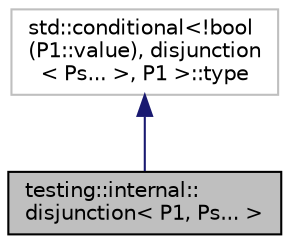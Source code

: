 digraph "testing::internal::disjunction&lt; P1, Ps... &gt;"
{
 // LATEX_PDF_SIZE
  edge [fontname="Helvetica",fontsize="10",labelfontname="Helvetica",labelfontsize="10"];
  node [fontname="Helvetica",fontsize="10",shape=record];
  Node1 [label="testing::internal::\ldisjunction\< P1, Ps... \>",height=0.2,width=0.4,color="black", fillcolor="grey75", style="filled", fontcolor="black",tooltip=" "];
  Node2 -> Node1 [dir="back",color="midnightblue",fontsize="10",style="solid",fontname="Helvetica"];
  Node2 [label="std::conditional\<!bool\l(P1::value), disjunction\l\< Ps... \>, P1 \>::type",height=0.2,width=0.4,color="grey75", fillcolor="white", style="filled",tooltip=" "];
}
